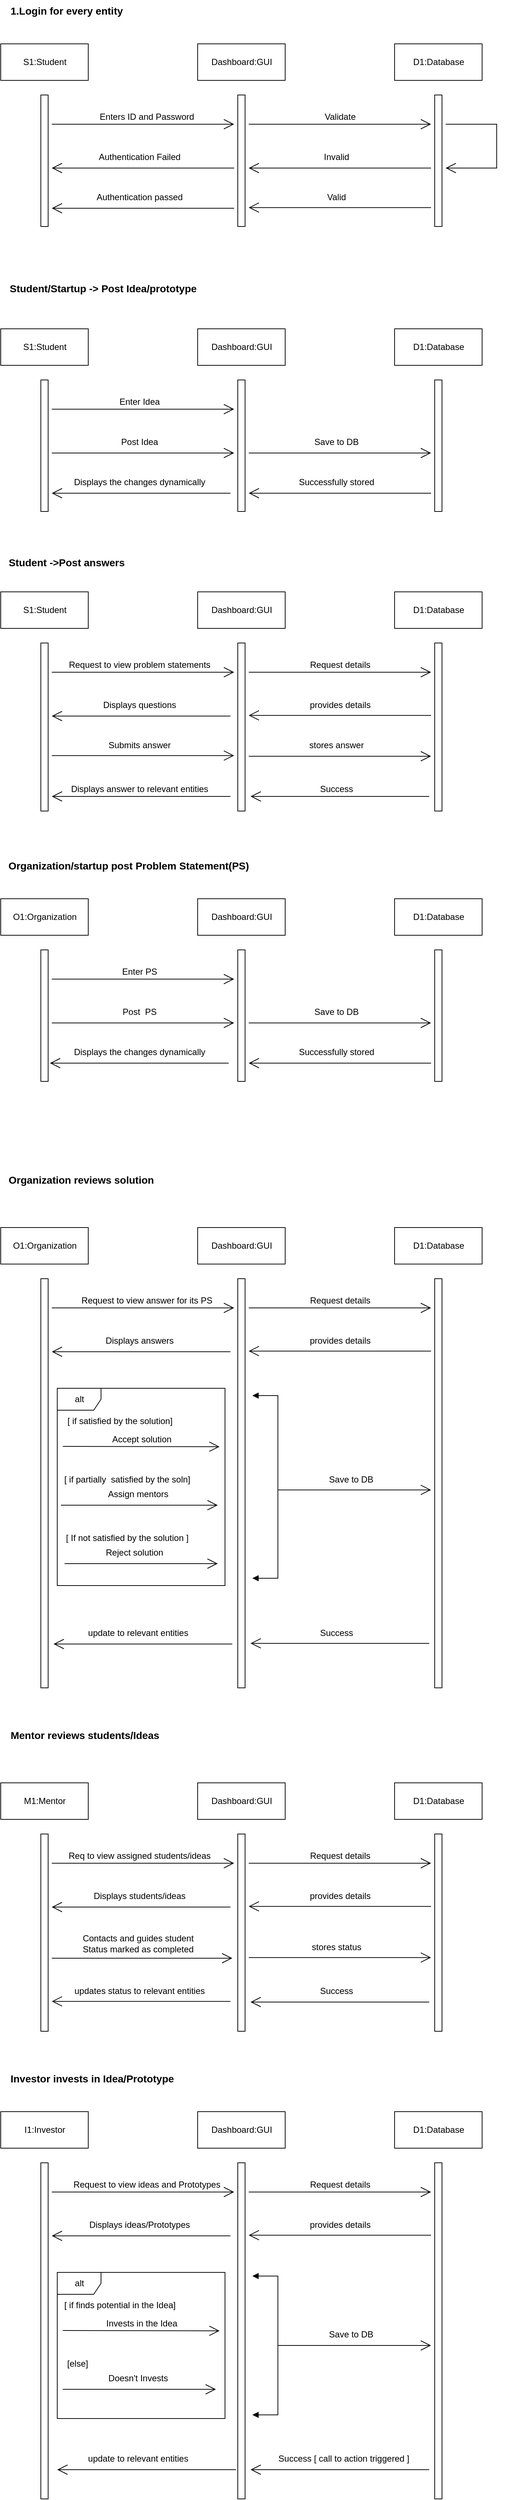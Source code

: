 <mxfile version="20.4.0" type="github"><diagram id="9dfFrtfpHrNnmQz32zwN" name="Page-1"><mxGraphModel dx="944" dy="519" grid="1" gridSize="10" guides="1" tooltips="1" connect="1" arrows="1" fold="1" page="1" pageScale="1" pageWidth="1100" pageHeight="3800" math="0" shadow="0"><root><mxCell id="0"/><mxCell id="1" parent="0"/><mxCell id="lab8x_WN53wFY_xVsyGG-1" value="S1:Student" style="html=1;gradientColor=none;gradientDirection=radial;" vertex="1" parent="1"><mxGeometry x="160" y="80" width="120" height="50" as="geometry"/></mxCell><mxCell id="lab8x_WN53wFY_xVsyGG-2" value="Dashboard:GUI" style="html=1;gradientColor=none;gradientDirection=radial;" vertex="1" parent="1"><mxGeometry x="430" y="80" width="120" height="50" as="geometry"/></mxCell><mxCell id="lab8x_WN53wFY_xVsyGG-3" value="D1:Database" style="html=1;gradientColor=none;gradientDirection=radial;" vertex="1" parent="1"><mxGeometry x="700" y="80" width="120" height="50" as="geometry"/></mxCell><mxCell id="lab8x_WN53wFY_xVsyGG-4" value="" style="html=1;points=[];perimeter=orthogonalPerimeter;gradientColor=none;gradientDirection=radial;" vertex="1" parent="1"><mxGeometry x="215" y="150" width="10" height="180" as="geometry"/></mxCell><mxCell id="lab8x_WN53wFY_xVsyGG-5" value="" style="html=1;points=[];perimeter=orthogonalPerimeter;gradientColor=none;gradientDirection=radial;" vertex="1" parent="1"><mxGeometry x="485" y="150" width="10" height="180" as="geometry"/></mxCell><mxCell id="lab8x_WN53wFY_xVsyGG-6" value="" style="html=1;points=[];perimeter=orthogonalPerimeter;gradientColor=none;gradientDirection=radial;" vertex="1" parent="1"><mxGeometry x="755" y="150" width="10" height="180" as="geometry"/></mxCell><mxCell id="lab8x_WN53wFY_xVsyGG-15" value="" style="endArrow=open;endFill=1;endSize=12;html=1;rounded=0;" edge="1" parent="1"><mxGeometry width="160" relative="1" as="geometry"><mxPoint x="230" y="190" as="sourcePoint"/><mxPoint x="480" y="190" as="targetPoint"/></mxGeometry></mxCell><mxCell id="lab8x_WN53wFY_xVsyGG-16" value="" style="endArrow=open;endFill=1;endSize=12;html=1;rounded=0;" edge="1" parent="1"><mxGeometry width="160" relative="1" as="geometry"><mxPoint x="500" y="190" as="sourcePoint"/><mxPoint x="750" y="190" as="targetPoint"/></mxGeometry></mxCell><mxCell id="lab8x_WN53wFY_xVsyGG-17" value="" style="endArrow=open;endFill=1;endSize=12;html=1;rounded=0;" edge="1" parent="1"><mxGeometry width="160" relative="1" as="geometry"><mxPoint x="750" y="250" as="sourcePoint"/><mxPoint x="500" y="250" as="targetPoint"/></mxGeometry></mxCell><mxCell id="lab8x_WN53wFY_xVsyGG-18" value="" style="endArrow=open;endFill=1;endSize=12;html=1;rounded=0;" edge="1" parent="1"><mxGeometry width="160" relative="1" as="geometry"><mxPoint x="750" y="304.09" as="sourcePoint"/><mxPoint x="500" y="304.09" as="targetPoint"/></mxGeometry></mxCell><mxCell id="lab8x_WN53wFY_xVsyGG-19" value="" style="endArrow=open;endFill=1;endSize=12;html=1;rounded=0;" edge="1" parent="1"><mxGeometry width="160" relative="1" as="geometry"><mxPoint x="480" y="250" as="sourcePoint"/><mxPoint x="230" y="250" as="targetPoint"/></mxGeometry></mxCell><mxCell id="lab8x_WN53wFY_xVsyGG-20" value="" style="endArrow=open;endFill=1;endSize=12;html=1;rounded=0;" edge="1" parent="1"><mxGeometry width="160" relative="1" as="geometry"><mxPoint x="480" y="305" as="sourcePoint"/><mxPoint x="230" y="305" as="targetPoint"/></mxGeometry></mxCell><mxCell id="lab8x_WN53wFY_xVsyGG-21" value="Enters ID and Password" style="text;html=1;align=center;verticalAlign=middle;resizable=0;points=[];autosize=1;strokeColor=none;fillColor=none;" vertex="1" parent="1"><mxGeometry x="285" y="165" width="150" height="30" as="geometry"/></mxCell><mxCell id="lab8x_WN53wFY_xVsyGG-22" value="Validate" style="text;html=1;align=center;verticalAlign=middle;resizable=0;points=[];autosize=1;strokeColor=none;fillColor=none;" vertex="1" parent="1"><mxGeometry x="590" y="165" width="70" height="30" as="geometry"/></mxCell><mxCell id="lab8x_WN53wFY_xVsyGG-23" value="Invalid" style="text;html=1;align=center;verticalAlign=middle;resizable=0;points=[];autosize=1;strokeColor=none;fillColor=none;" vertex="1" parent="1"><mxGeometry x="590" y="220" width="60" height="30" as="geometry"/></mxCell><mxCell id="lab8x_WN53wFY_xVsyGG-24" value="Valid" style="text;html=1;align=center;verticalAlign=middle;resizable=0;points=[];autosize=1;strokeColor=none;fillColor=none;" vertex="1" parent="1"><mxGeometry x="595" y="275" width="50" height="30" as="geometry"/></mxCell><mxCell id="lab8x_WN53wFY_xVsyGG-25" value="Authentication Failed" style="text;html=1;align=center;verticalAlign=middle;resizable=0;points=[];autosize=1;strokeColor=none;fillColor=none;" vertex="1" parent="1"><mxGeometry x="280" y="220" width="140" height="30" as="geometry"/></mxCell><mxCell id="lab8x_WN53wFY_xVsyGG-26" value="Authentication passed" style="text;html=1;align=center;verticalAlign=middle;resizable=0;points=[];autosize=1;strokeColor=none;fillColor=none;" vertex="1" parent="1"><mxGeometry x="280" y="275" width="140" height="30" as="geometry"/></mxCell><mxCell id="lab8x_WN53wFY_xVsyGG-27" value="" style="endArrow=open;endFill=1;endSize=12;html=1;rounded=0;" edge="1" parent="1"><mxGeometry width="160" relative="1" as="geometry"><mxPoint x="770" y="190" as="sourcePoint"/><mxPoint x="770" y="250" as="targetPoint"/><Array as="points"><mxPoint x="840" y="190"/><mxPoint x="840" y="250"/></Array></mxGeometry></mxCell><mxCell id="lab8x_WN53wFY_xVsyGG-28" value="S1:Student" style="html=1;gradientColor=none;gradientDirection=radial;" vertex="1" parent="1"><mxGeometry x="160" y="470" width="120" height="50" as="geometry"/></mxCell><mxCell id="lab8x_WN53wFY_xVsyGG-29" value="Dashboard:GUI" style="html=1;gradientColor=none;gradientDirection=radial;" vertex="1" parent="1"><mxGeometry x="430" y="470" width="120" height="50" as="geometry"/></mxCell><mxCell id="lab8x_WN53wFY_xVsyGG-30" value="D1:Database" style="html=1;gradientColor=none;gradientDirection=radial;" vertex="1" parent="1"><mxGeometry x="700" y="470" width="120" height="50" as="geometry"/></mxCell><mxCell id="lab8x_WN53wFY_xVsyGG-31" value="" style="html=1;points=[];perimeter=orthogonalPerimeter;gradientColor=none;gradientDirection=radial;" vertex="1" parent="1"><mxGeometry x="215" y="540" width="10" height="180" as="geometry"/></mxCell><mxCell id="lab8x_WN53wFY_xVsyGG-32" value="" style="html=1;points=[];perimeter=orthogonalPerimeter;gradientColor=none;gradientDirection=radial;" vertex="1" parent="1"><mxGeometry x="485" y="540" width="10" height="180" as="geometry"/></mxCell><mxCell id="lab8x_WN53wFY_xVsyGG-33" value="" style="html=1;points=[];perimeter=orthogonalPerimeter;gradientColor=none;gradientDirection=radial;" vertex="1" parent="1"><mxGeometry x="755" y="540" width="10" height="180" as="geometry"/></mxCell><mxCell id="lab8x_WN53wFY_xVsyGG-34" value="" style="endArrow=open;endFill=1;endSize=12;html=1;rounded=0;" edge="1" parent="1"><mxGeometry width="160" relative="1" as="geometry"><mxPoint x="230" y="580" as="sourcePoint"/><mxPoint x="480" y="580" as="targetPoint"/></mxGeometry></mxCell><mxCell id="lab8x_WN53wFY_xVsyGG-36" value="" style="endArrow=open;endFill=1;endSize=12;html=1;rounded=0;" edge="1" parent="1"><mxGeometry width="160" relative="1" as="geometry"><mxPoint x="500" y="640" as="sourcePoint"/><mxPoint x="750" y="640" as="targetPoint"/></mxGeometry></mxCell><mxCell id="lab8x_WN53wFY_xVsyGG-37" value="" style="endArrow=open;endFill=1;endSize=12;html=1;rounded=0;" edge="1" parent="1"><mxGeometry width="160" relative="1" as="geometry"><mxPoint x="750" y="695" as="sourcePoint"/><mxPoint x="500" y="695" as="targetPoint"/></mxGeometry></mxCell><mxCell id="lab8x_WN53wFY_xVsyGG-38" value="" style="endArrow=open;endFill=1;endSize=12;html=1;rounded=0;" edge="1" parent="1"><mxGeometry width="160" relative="1" as="geometry"><mxPoint x="230" y="640" as="sourcePoint"/><mxPoint x="480" y="640" as="targetPoint"/></mxGeometry></mxCell><mxCell id="lab8x_WN53wFY_xVsyGG-39" value="" style="endArrow=open;endFill=1;endSize=12;html=1;rounded=0;" edge="1" parent="1"><mxGeometry width="160" relative="1" as="geometry"><mxPoint x="475" y="695" as="sourcePoint"/><mxPoint x="230" y="695" as="targetPoint"/></mxGeometry></mxCell><mxCell id="lab8x_WN53wFY_xVsyGG-40" value="Enter Idea" style="text;html=1;align=center;verticalAlign=middle;resizable=0;points=[];autosize=1;strokeColor=none;fillColor=none;" vertex="1" parent="1"><mxGeometry x="310" y="555" width="80" height="30" as="geometry"/></mxCell><mxCell id="lab8x_WN53wFY_xVsyGG-42" value="Save to DB" style="text;html=1;align=center;verticalAlign=middle;resizable=0;points=[];autosize=1;strokeColor=none;fillColor=none;" vertex="1" parent="1"><mxGeometry x="580" y="610" width="80" height="30" as="geometry"/></mxCell><mxCell id="lab8x_WN53wFY_xVsyGG-43" value="Successfully stored" style="text;html=1;align=center;verticalAlign=middle;resizable=0;points=[];autosize=1;strokeColor=none;fillColor=none;" vertex="1" parent="1"><mxGeometry x="555" y="665" width="130" height="30" as="geometry"/></mxCell><mxCell id="lab8x_WN53wFY_xVsyGG-44" value="Post Idea" style="text;html=1;align=center;verticalAlign=middle;resizable=0;points=[];autosize=1;strokeColor=none;fillColor=none;" vertex="1" parent="1"><mxGeometry x="315" y="610" width="70" height="30" as="geometry"/></mxCell><mxCell id="lab8x_WN53wFY_xVsyGG-45" value="Displays the changes dynamically" style="text;html=1;align=center;verticalAlign=middle;resizable=0;points=[];autosize=1;strokeColor=none;fillColor=none;" vertex="1" parent="1"><mxGeometry x="250" y="665" width="200" height="30" as="geometry"/></mxCell><mxCell id="lab8x_WN53wFY_xVsyGG-82" value="S1:Student" style="html=1;gradientColor=none;gradientDirection=radial;" vertex="1" parent="1"><mxGeometry x="160" y="830" width="120" height="50" as="geometry"/></mxCell><mxCell id="lab8x_WN53wFY_xVsyGG-83" value="Dashboard:GUI" style="html=1;gradientColor=none;gradientDirection=radial;" vertex="1" parent="1"><mxGeometry x="430" y="830" width="120" height="50" as="geometry"/></mxCell><mxCell id="lab8x_WN53wFY_xVsyGG-84" value="D1:Database" style="html=1;gradientColor=none;gradientDirection=radial;" vertex="1" parent="1"><mxGeometry x="700" y="830" width="120" height="50" as="geometry"/></mxCell><mxCell id="lab8x_WN53wFY_xVsyGG-85" value="" style="html=1;points=[];perimeter=orthogonalPerimeter;gradientColor=none;gradientDirection=radial;" vertex="1" parent="1"><mxGeometry x="215" y="900" width="10" height="230" as="geometry"/></mxCell><mxCell id="lab8x_WN53wFY_xVsyGG-86" value="" style="html=1;points=[];perimeter=orthogonalPerimeter;gradientColor=none;gradientDirection=radial;" vertex="1" parent="1"><mxGeometry x="485" y="900" width="10" height="230" as="geometry"/></mxCell><mxCell id="lab8x_WN53wFY_xVsyGG-87" value="" style="html=1;points=[];perimeter=orthogonalPerimeter;gradientColor=none;gradientDirection=radial;" vertex="1" parent="1"><mxGeometry x="755" y="900" width="10" height="230" as="geometry"/></mxCell><mxCell id="lab8x_WN53wFY_xVsyGG-88" value="" style="endArrow=open;endFill=1;endSize=12;html=1;rounded=0;" edge="1" parent="1"><mxGeometry width="160" relative="1" as="geometry"><mxPoint x="230" y="940" as="sourcePoint"/><mxPoint x="480" y="940" as="targetPoint"/></mxGeometry></mxCell><mxCell id="lab8x_WN53wFY_xVsyGG-89" value="" style="endArrow=open;endFill=1;endSize=12;html=1;rounded=0;" edge="1" parent="1"><mxGeometry width="160" relative="1" as="geometry"><mxPoint x="500" y="1055" as="sourcePoint"/><mxPoint x="750" y="1055" as="targetPoint"/></mxGeometry></mxCell><mxCell id="lab8x_WN53wFY_xVsyGG-90" value="" style="endArrow=open;endFill=1;endSize=12;html=1;rounded=0;" edge="1" parent="1"><mxGeometry width="160" relative="1" as="geometry"><mxPoint x="750" y="999.09" as="sourcePoint"/><mxPoint x="500" y="999.09" as="targetPoint"/></mxGeometry></mxCell><mxCell id="lab8x_WN53wFY_xVsyGG-91" value="" style="endArrow=open;endFill=1;endSize=12;html=1;rounded=0;" edge="1" parent="1"><mxGeometry width="160" relative="1" as="geometry"><mxPoint x="230" y="1054.09" as="sourcePoint"/><mxPoint x="480" y="1054.09" as="targetPoint"/></mxGeometry></mxCell><mxCell id="lab8x_WN53wFY_xVsyGG-92" value="" style="endArrow=open;endFill=1;endSize=12;html=1;rounded=0;" edge="1" parent="1"><mxGeometry width="160" relative="1" as="geometry"><mxPoint x="475" y="1000.0" as="sourcePoint"/><mxPoint x="230" y="1000.0" as="targetPoint"/></mxGeometry></mxCell><mxCell id="lab8x_WN53wFY_xVsyGG-93" value="Request to view problem statements" style="text;html=1;align=center;verticalAlign=middle;resizable=0;points=[];autosize=1;strokeColor=none;fillColor=none;" vertex="1" parent="1"><mxGeometry x="240" y="915" width="220" height="30" as="geometry"/></mxCell><mxCell id="lab8x_WN53wFY_xVsyGG-94" value="provides details" style="text;html=1;align=center;verticalAlign=middle;resizable=0;points=[];autosize=1;strokeColor=none;fillColor=none;" vertex="1" parent="1"><mxGeometry x="570" y="970" width="110" height="30" as="geometry"/></mxCell><mxCell id="lab8x_WN53wFY_xVsyGG-95" value="stores answer" style="text;html=1;align=center;verticalAlign=middle;resizable=0;points=[];autosize=1;strokeColor=none;fillColor=none;" vertex="1" parent="1"><mxGeometry x="570" y="1025" width="100" height="30" as="geometry"/></mxCell><mxCell id="lab8x_WN53wFY_xVsyGG-96" value="Displays questions" style="text;html=1;align=center;verticalAlign=middle;resizable=0;points=[];autosize=1;strokeColor=none;fillColor=none;" vertex="1" parent="1"><mxGeometry x="290" y="970" width="120" height="30" as="geometry"/></mxCell><mxCell id="lab8x_WN53wFY_xVsyGG-97" value="Submits answer" style="text;html=1;align=center;verticalAlign=middle;resizable=0;points=[];autosize=1;strokeColor=none;fillColor=none;" vertex="1" parent="1"><mxGeometry x="295" y="1025" width="110" height="30" as="geometry"/></mxCell><mxCell id="lab8x_WN53wFY_xVsyGG-98" value="" style="endArrow=open;endFill=1;endSize=12;html=1;rounded=0;" edge="1" parent="1"><mxGeometry width="160" relative="1" as="geometry"><mxPoint x="500" y="940" as="sourcePoint"/><mxPoint x="750" y="940" as="targetPoint"/></mxGeometry></mxCell><mxCell id="lab8x_WN53wFY_xVsyGG-99" value="" style="endArrow=open;endFill=1;endSize=12;html=1;rounded=0;" edge="1" parent="1"><mxGeometry width="160" relative="1" as="geometry"><mxPoint x="475" y="1110" as="sourcePoint"/><mxPoint x="230" y="1110" as="targetPoint"/></mxGeometry></mxCell><mxCell id="lab8x_WN53wFY_xVsyGG-100" value="" style="endArrow=open;endFill=1;endSize=12;html=1;rounded=0;" edge="1" parent="1"><mxGeometry width="160" relative="1" as="geometry"><mxPoint x="747.5" y="1110" as="sourcePoint"/><mxPoint x="502.5" y="1110" as="targetPoint"/></mxGeometry></mxCell><mxCell id="lab8x_WN53wFY_xVsyGG-101" value="Request details" style="text;html=1;align=center;verticalAlign=middle;resizable=0;points=[];autosize=1;strokeColor=none;fillColor=none;" vertex="1" parent="1"><mxGeometry x="570" y="915" width="110" height="30" as="geometry"/></mxCell><mxCell id="lab8x_WN53wFY_xVsyGG-102" value="Success" style="text;html=1;align=center;verticalAlign=middle;resizable=0;points=[];autosize=1;strokeColor=none;fillColor=none;" vertex="1" parent="1"><mxGeometry x="585" y="1085" width="70" height="30" as="geometry"/></mxCell><mxCell id="lab8x_WN53wFY_xVsyGG-103" value="Displays answer to relevant entities" style="text;html=1;align=center;verticalAlign=middle;resizable=0;points=[];autosize=1;strokeColor=none;fillColor=none;" vertex="1" parent="1"><mxGeometry x="245" y="1085" width="210" height="30" as="geometry"/></mxCell><mxCell id="lab8x_WN53wFY_xVsyGG-104" value="O1:Organization" style="html=1;gradientColor=none;gradientDirection=radial;" vertex="1" parent="1"><mxGeometry x="160" y="1250" width="120" height="50" as="geometry"/></mxCell><mxCell id="lab8x_WN53wFY_xVsyGG-105" value="Dashboard:GUI" style="html=1;gradientColor=none;gradientDirection=radial;" vertex="1" parent="1"><mxGeometry x="430" y="1250" width="120" height="50" as="geometry"/></mxCell><mxCell id="lab8x_WN53wFY_xVsyGG-106" value="D1:Database" style="html=1;gradientColor=none;gradientDirection=radial;" vertex="1" parent="1"><mxGeometry x="700" y="1250" width="120" height="50" as="geometry"/></mxCell><mxCell id="lab8x_WN53wFY_xVsyGG-107" value="" style="html=1;points=[];perimeter=orthogonalPerimeter;gradientColor=none;gradientDirection=radial;" vertex="1" parent="1"><mxGeometry x="215" y="1320" width="10" height="180" as="geometry"/></mxCell><mxCell id="lab8x_WN53wFY_xVsyGG-108" value="" style="html=1;points=[];perimeter=orthogonalPerimeter;gradientColor=none;gradientDirection=radial;" vertex="1" parent="1"><mxGeometry x="485" y="1320" width="10" height="180" as="geometry"/></mxCell><mxCell id="lab8x_WN53wFY_xVsyGG-109" value="" style="html=1;points=[];perimeter=orthogonalPerimeter;gradientColor=none;gradientDirection=radial;" vertex="1" parent="1"><mxGeometry x="755" y="1320" width="10" height="180" as="geometry"/></mxCell><mxCell id="lab8x_WN53wFY_xVsyGG-110" value="" style="endArrow=open;endFill=1;endSize=12;html=1;rounded=0;" edge="1" parent="1"><mxGeometry width="160" relative="1" as="geometry"><mxPoint x="230" y="1360" as="sourcePoint"/><mxPoint x="480" y="1360" as="targetPoint"/></mxGeometry></mxCell><mxCell id="lab8x_WN53wFY_xVsyGG-111" value="" style="endArrow=open;endFill=1;endSize=12;html=1;rounded=0;" edge="1" parent="1"><mxGeometry width="160" relative="1" as="geometry"><mxPoint x="500" y="1420" as="sourcePoint"/><mxPoint x="750" y="1420" as="targetPoint"/></mxGeometry></mxCell><mxCell id="lab8x_WN53wFY_xVsyGG-112" value="" style="endArrow=open;endFill=1;endSize=12;html=1;rounded=0;" edge="1" parent="1"><mxGeometry width="160" relative="1" as="geometry"><mxPoint x="750" y="1475" as="sourcePoint"/><mxPoint x="500" y="1475" as="targetPoint"/></mxGeometry></mxCell><mxCell id="lab8x_WN53wFY_xVsyGG-113" value="" style="endArrow=open;endFill=1;endSize=12;html=1;rounded=0;" edge="1" parent="1"><mxGeometry width="160" relative="1" as="geometry"><mxPoint x="230" y="1420" as="sourcePoint"/><mxPoint x="480" y="1420" as="targetPoint"/></mxGeometry></mxCell><mxCell id="lab8x_WN53wFY_xVsyGG-114" value="" style="endArrow=open;endFill=1;endSize=12;html=1;rounded=0;" edge="1" parent="1"><mxGeometry width="160" relative="1" as="geometry"><mxPoint x="472.5" y="1475" as="sourcePoint"/><mxPoint x="227.5" y="1475" as="targetPoint"/></mxGeometry></mxCell><mxCell id="lab8x_WN53wFY_xVsyGG-115" value="Enter PS" style="text;html=1;align=center;verticalAlign=middle;resizable=0;points=[];autosize=1;strokeColor=none;fillColor=none;" vertex="1" parent="1"><mxGeometry x="315" y="1335" width="70" height="30" as="geometry"/></mxCell><mxCell id="lab8x_WN53wFY_xVsyGG-116" value="Save to DB" style="text;html=1;align=center;verticalAlign=middle;resizable=0;points=[];autosize=1;strokeColor=none;fillColor=none;" vertex="1" parent="1"><mxGeometry x="580" y="1390" width="80" height="30" as="geometry"/></mxCell><mxCell id="lab8x_WN53wFY_xVsyGG-117" value="Successfully stored" style="text;html=1;align=center;verticalAlign=middle;resizable=0;points=[];autosize=1;strokeColor=none;fillColor=none;" vertex="1" parent="1"><mxGeometry x="555" y="1445" width="130" height="30" as="geometry"/></mxCell><mxCell id="lab8x_WN53wFY_xVsyGG-118" value="Post&amp;nbsp; PS" style="text;html=1;align=center;verticalAlign=middle;resizable=0;points=[];autosize=1;strokeColor=none;fillColor=none;" vertex="1" parent="1"><mxGeometry x="315" y="1390" width="70" height="30" as="geometry"/></mxCell><mxCell id="lab8x_WN53wFY_xVsyGG-119" value="Displays the changes dynamically" style="text;html=1;align=center;verticalAlign=middle;resizable=0;points=[];autosize=1;strokeColor=none;fillColor=none;" vertex="1" parent="1"><mxGeometry x="250" y="1445" width="200" height="30" as="geometry"/></mxCell><mxCell id="lab8x_WN53wFY_xVsyGG-120" value="O1:Organization" style="html=1;gradientColor=none;gradientDirection=radial;" vertex="1" parent="1"><mxGeometry x="160" y="1700" width="120" height="50" as="geometry"/></mxCell><mxCell id="lab8x_WN53wFY_xVsyGG-121" value="Dashboard:GUI" style="html=1;gradientColor=none;gradientDirection=radial;" vertex="1" parent="1"><mxGeometry x="430" y="1700" width="120" height="50" as="geometry"/></mxCell><mxCell id="lab8x_WN53wFY_xVsyGG-122" value="D1:Database" style="html=1;gradientColor=none;gradientDirection=radial;" vertex="1" parent="1"><mxGeometry x="700" y="1700" width="120" height="50" as="geometry"/></mxCell><mxCell id="lab8x_WN53wFY_xVsyGG-123" value="" style="html=1;points=[];perimeter=orthogonalPerimeter;gradientColor=none;gradientDirection=radial;" vertex="1" parent="1"><mxGeometry x="215" y="1770" width="10" height="560" as="geometry"/></mxCell><mxCell id="lab8x_WN53wFY_xVsyGG-124" value="" style="html=1;points=[];perimeter=orthogonalPerimeter;gradientColor=none;gradientDirection=radial;" vertex="1" parent="1"><mxGeometry x="485" y="1770" width="10" height="560" as="geometry"/></mxCell><mxCell id="lab8x_WN53wFY_xVsyGG-125" value="" style="html=1;points=[];perimeter=orthogonalPerimeter;gradientColor=none;gradientDirection=radial;" vertex="1" parent="1"><mxGeometry x="755" y="1770" width="10" height="560" as="geometry"/></mxCell><mxCell id="lab8x_WN53wFY_xVsyGG-126" value="" style="endArrow=open;endFill=1;endSize=12;html=1;rounded=0;" edge="1" parent="1"><mxGeometry width="160" relative="1" as="geometry"><mxPoint x="230" y="1810" as="sourcePoint"/><mxPoint x="480" y="1810" as="targetPoint"/></mxGeometry></mxCell><mxCell id="lab8x_WN53wFY_xVsyGG-128" value="" style="endArrow=open;endFill=1;endSize=12;html=1;rounded=0;" edge="1" parent="1"><mxGeometry width="160" relative="1" as="geometry"><mxPoint x="750" y="1869.09" as="sourcePoint"/><mxPoint x="500" y="1869.09" as="targetPoint"/></mxGeometry></mxCell><mxCell id="lab8x_WN53wFY_xVsyGG-130" value="" style="endArrow=open;endFill=1;endSize=12;html=1;rounded=0;" edge="1" parent="1"><mxGeometry width="160" relative="1" as="geometry"><mxPoint x="475" y="1870" as="sourcePoint"/><mxPoint x="230" y="1870" as="targetPoint"/></mxGeometry></mxCell><mxCell id="lab8x_WN53wFY_xVsyGG-131" value="Request to view answer for its PS" style="text;html=1;align=center;verticalAlign=middle;resizable=0;points=[];autosize=1;strokeColor=none;fillColor=none;" vertex="1" parent="1"><mxGeometry x="260" y="1785" width="200" height="30" as="geometry"/></mxCell><mxCell id="lab8x_WN53wFY_xVsyGG-132" value="provides details" style="text;html=1;align=center;verticalAlign=middle;resizable=0;points=[];autosize=1;strokeColor=none;fillColor=none;" vertex="1" parent="1"><mxGeometry x="570" y="1840" width="110" height="30" as="geometry"/></mxCell><mxCell id="lab8x_WN53wFY_xVsyGG-134" value="Displays answers" style="text;html=1;align=center;verticalAlign=middle;resizable=0;points=[];autosize=1;strokeColor=none;fillColor=none;" vertex="1" parent="1"><mxGeometry x="290" y="1840" width="120" height="30" as="geometry"/></mxCell><mxCell id="lab8x_WN53wFY_xVsyGG-136" value="" style="endArrow=open;endFill=1;endSize=12;html=1;rounded=0;" edge="1" parent="1"><mxGeometry width="160" relative="1" as="geometry"><mxPoint x="500" y="1810" as="sourcePoint"/><mxPoint x="750" y="1810" as="targetPoint"/></mxGeometry></mxCell><mxCell id="lab8x_WN53wFY_xVsyGG-137" value="" style="endArrow=open;endFill=1;endSize=12;html=1;rounded=0;" edge="1" parent="1"><mxGeometry width="160" relative="1" as="geometry"><mxPoint x="477.5" y="2270" as="sourcePoint"/><mxPoint x="232.5" y="2270" as="targetPoint"/></mxGeometry></mxCell><mxCell id="lab8x_WN53wFY_xVsyGG-138" value="" style="endArrow=open;endFill=1;endSize=12;html=1;rounded=0;" edge="1" parent="1"><mxGeometry width="160" relative="1" as="geometry"><mxPoint x="747.5" y="2269.09" as="sourcePoint"/><mxPoint x="502.5" y="2269.09" as="targetPoint"/></mxGeometry></mxCell><mxCell id="lab8x_WN53wFY_xVsyGG-139" value="Request details" style="text;html=1;align=center;verticalAlign=middle;resizable=0;points=[];autosize=1;strokeColor=none;fillColor=none;" vertex="1" parent="1"><mxGeometry x="570" y="1785" width="110" height="30" as="geometry"/></mxCell><mxCell id="lab8x_WN53wFY_xVsyGG-140" value="Success" style="text;html=1;align=center;verticalAlign=middle;resizable=0;points=[];autosize=1;strokeColor=none;fillColor=none;" vertex="1" parent="1"><mxGeometry x="585" y="2240" width="70" height="30" as="geometry"/></mxCell><mxCell id="lab8x_WN53wFY_xVsyGG-141" value="update to relevant entities" style="text;html=1;align=center;verticalAlign=middle;resizable=0;points=[];autosize=1;strokeColor=none;fillColor=none;" vertex="1" parent="1"><mxGeometry x="267.5" y="2240" width="160" height="30" as="geometry"/></mxCell><mxCell id="lab8x_WN53wFY_xVsyGG-142" value="alt" style="shape=umlFrame;whiteSpace=wrap;html=1;gradientColor=none;gradientDirection=radial;" vertex="1" parent="1"><mxGeometry x="237.5" y="1920" width="230" height="270" as="geometry"/></mxCell><mxCell id="lab8x_WN53wFY_xVsyGG-143" value="[ if satisfied by the solution]" style="text;html=1;resizable=0;autosize=1;align=center;verticalAlign=middle;points=[];fillColor=none;strokeColor=none;rounded=0;" vertex="1" parent="1"><mxGeometry x="237.5" y="1950" width="170" height="30" as="geometry"/></mxCell><mxCell id="lab8x_WN53wFY_xVsyGG-144" value="" style="endArrow=open;endFill=1;endSize=12;html=1;rounded=0;" edge="1" parent="1"><mxGeometry width="160" relative="1" as="geometry"><mxPoint x="245" y="1999.55" as="sourcePoint"/><mxPoint x="460" y="2000" as="targetPoint"/></mxGeometry></mxCell><mxCell id="lab8x_WN53wFY_xVsyGG-145" value="Accept solution" style="text;html=1;resizable=0;autosize=1;align=center;verticalAlign=middle;points=[];fillColor=none;strokeColor=none;rounded=0;" vertex="1" parent="1"><mxGeometry x="302.5" y="1975" width="100" height="30" as="geometry"/></mxCell><mxCell id="lab8x_WN53wFY_xVsyGG-147" value="[ if partially&amp;nbsp; satisfied by the soln]" style="text;html=1;resizable=0;autosize=1;align=center;verticalAlign=middle;points=[];fillColor=none;strokeColor=none;rounded=0;" vertex="1" parent="1"><mxGeometry x="232.5" y="2030" width="200" height="30" as="geometry"/></mxCell><mxCell id="lab8x_WN53wFY_xVsyGG-148" value="" style="endArrow=open;endFill=1;endSize=12;html=1;rounded=0;" edge="1" parent="1"><mxGeometry width="160" relative="1" as="geometry"><mxPoint x="242.5" y="2080" as="sourcePoint"/><mxPoint x="457.5" y="2080" as="targetPoint"/></mxGeometry></mxCell><mxCell id="lab8x_WN53wFY_xVsyGG-150" value="Assign mentors" style="text;html=1;resizable=0;autosize=1;align=center;verticalAlign=middle;points=[];fillColor=none;strokeColor=none;rounded=0;" vertex="1" parent="1"><mxGeometry x="292.5" y="2050" width="110" height="30" as="geometry"/></mxCell><mxCell id="lab8x_WN53wFY_xVsyGG-151" value="[ If not satisfied by the solution ]" style="text;html=1;resizable=0;autosize=1;align=center;verticalAlign=middle;points=[];fillColor=none;strokeColor=none;rounded=0;" vertex="1" parent="1"><mxGeometry x="237.5" y="2110" width="190" height="30" as="geometry"/></mxCell><mxCell id="lab8x_WN53wFY_xVsyGG-152" value="" style="endArrow=open;endFill=1;endSize=12;html=1;rounded=0;" edge="1" parent="1"><mxGeometry width="160" relative="1" as="geometry"><mxPoint x="247.5" y="2160" as="sourcePoint"/><mxPoint x="457.5" y="2160" as="targetPoint"/></mxGeometry></mxCell><mxCell id="lab8x_WN53wFY_xVsyGG-153" value="Reject solution" style="text;html=1;resizable=0;autosize=1;align=center;verticalAlign=middle;points=[];fillColor=none;strokeColor=none;rounded=0;" vertex="1" parent="1"><mxGeometry x="292.5" y="2130" width="100" height="30" as="geometry"/></mxCell><mxCell id="lab8x_WN53wFY_xVsyGG-155" value="" style="endArrow=open;endFill=1;endSize=12;html=1;rounded=0;" edge="1" parent="1"><mxGeometry width="160" relative="1" as="geometry"><mxPoint x="540" y="2059.09" as="sourcePoint"/><mxPoint x="750" y="2059.09" as="targetPoint"/></mxGeometry></mxCell><mxCell id="lab8x_WN53wFY_xVsyGG-157" value="" style="endArrow=block;startArrow=block;endFill=1;startFill=1;html=1;rounded=0;" edge="1" parent="1"><mxGeometry width="160" relative="1" as="geometry"><mxPoint x="505" y="1930" as="sourcePoint"/><mxPoint x="505" y="2180" as="targetPoint"/><Array as="points"><mxPoint x="540" y="1930"/><mxPoint x="540" y="2180"/></Array></mxGeometry></mxCell><mxCell id="lab8x_WN53wFY_xVsyGG-158" value="Save to DB" style="text;html=1;align=center;verticalAlign=middle;resizable=0;points=[];autosize=1;strokeColor=none;fillColor=none;" vertex="1" parent="1"><mxGeometry x="600" y="2030" width="80" height="30" as="geometry"/></mxCell><mxCell id="lab8x_WN53wFY_xVsyGG-159" value="M1:Mentor" style="html=1;gradientColor=none;gradientDirection=radial;" vertex="1" parent="1"><mxGeometry x="160" y="2460" width="120" height="50" as="geometry"/></mxCell><mxCell id="lab8x_WN53wFY_xVsyGG-160" value="Dashboard:GUI" style="html=1;gradientColor=none;gradientDirection=radial;" vertex="1" parent="1"><mxGeometry x="430" y="2460" width="120" height="50" as="geometry"/></mxCell><mxCell id="lab8x_WN53wFY_xVsyGG-161" value="D1:Database" style="html=1;gradientColor=none;gradientDirection=radial;" vertex="1" parent="1"><mxGeometry x="700" y="2460" width="120" height="50" as="geometry"/></mxCell><mxCell id="lab8x_WN53wFY_xVsyGG-162" value="" style="html=1;points=[];perimeter=orthogonalPerimeter;gradientColor=none;gradientDirection=radial;" vertex="1" parent="1"><mxGeometry x="215" y="2530" width="10" height="270" as="geometry"/></mxCell><mxCell id="lab8x_WN53wFY_xVsyGG-163" value="" style="html=1;points=[];perimeter=orthogonalPerimeter;gradientColor=none;gradientDirection=radial;" vertex="1" parent="1"><mxGeometry x="485" y="2530" width="10" height="270" as="geometry"/></mxCell><mxCell id="lab8x_WN53wFY_xVsyGG-164" value="" style="html=1;points=[];perimeter=orthogonalPerimeter;gradientColor=none;gradientDirection=radial;" vertex="1" parent="1"><mxGeometry x="755" y="2530" width="10" height="270" as="geometry"/></mxCell><mxCell id="lab8x_WN53wFY_xVsyGG-165" value="" style="endArrow=open;endFill=1;endSize=12;html=1;rounded=0;" edge="1" parent="1"><mxGeometry width="160" relative="1" as="geometry"><mxPoint x="230" y="2570" as="sourcePoint"/><mxPoint x="480" y="2570" as="targetPoint"/></mxGeometry></mxCell><mxCell id="lab8x_WN53wFY_xVsyGG-166" value="" style="endArrow=open;endFill=1;endSize=12;html=1;rounded=0;" edge="1" parent="1"><mxGeometry width="160" relative="1" as="geometry"><mxPoint x="500" y="2699.09" as="sourcePoint"/><mxPoint x="750" y="2699.09" as="targetPoint"/></mxGeometry></mxCell><mxCell id="lab8x_WN53wFY_xVsyGG-167" value="" style="endArrow=open;endFill=1;endSize=12;html=1;rounded=0;" edge="1" parent="1"><mxGeometry width="160" relative="1" as="geometry"><mxPoint x="750" y="2629.09" as="sourcePoint"/><mxPoint x="500" y="2629.09" as="targetPoint"/></mxGeometry></mxCell><mxCell id="lab8x_WN53wFY_xVsyGG-168" value="" style="endArrow=open;endFill=1;endSize=12;html=1;rounded=0;" edge="1" parent="1"><mxGeometry width="160" relative="1" as="geometry"><mxPoint x="230" y="2700" as="sourcePoint"/><mxPoint x="477.5" y="2700" as="targetPoint"/></mxGeometry></mxCell><mxCell id="lab8x_WN53wFY_xVsyGG-169" value="" style="endArrow=open;endFill=1;endSize=12;html=1;rounded=0;" edge="1" parent="1"><mxGeometry width="160" relative="1" as="geometry"><mxPoint x="475" y="2630" as="sourcePoint"/><mxPoint x="230" y="2630" as="targetPoint"/></mxGeometry></mxCell><mxCell id="lab8x_WN53wFY_xVsyGG-170" value="Req to view assigned students/ideas" style="text;html=1;align=center;verticalAlign=middle;resizable=0;points=[];autosize=1;strokeColor=none;fillColor=none;" vertex="1" parent="1"><mxGeometry x="240" y="2545" width="220" height="30" as="geometry"/></mxCell><mxCell id="lab8x_WN53wFY_xVsyGG-171" value="provides details" style="text;html=1;align=center;verticalAlign=middle;resizable=0;points=[];autosize=1;strokeColor=none;fillColor=none;" vertex="1" parent="1"><mxGeometry x="570" y="2600" width="110" height="30" as="geometry"/></mxCell><mxCell id="lab8x_WN53wFY_xVsyGG-172" value="stores status" style="text;html=1;align=center;verticalAlign=middle;resizable=0;points=[];autosize=1;strokeColor=none;fillColor=none;" vertex="1" parent="1"><mxGeometry x="575" y="2670" width="90" height="30" as="geometry"/></mxCell><mxCell id="lab8x_WN53wFY_xVsyGG-173" value="Displays students/ideas" style="text;html=1;align=center;verticalAlign=middle;resizable=0;points=[];autosize=1;strokeColor=none;fillColor=none;" vertex="1" parent="1"><mxGeometry x="275" y="2600" width="150" height="30" as="geometry"/></mxCell><mxCell id="lab8x_WN53wFY_xVsyGG-174" value="Contacts and guides student&lt;br&gt;Status marked as completed" style="text;html=1;align=center;verticalAlign=middle;resizable=0;points=[];autosize=1;strokeColor=none;fillColor=none;" vertex="1" parent="1"><mxGeometry x="257.5" y="2660" width="180" height="40" as="geometry"/></mxCell><mxCell id="lab8x_WN53wFY_xVsyGG-175" value="" style="endArrow=open;endFill=1;endSize=12;html=1;rounded=0;" edge="1" parent="1"><mxGeometry width="160" relative="1" as="geometry"><mxPoint x="500" y="2570" as="sourcePoint"/><mxPoint x="750" y="2570" as="targetPoint"/></mxGeometry></mxCell><mxCell id="lab8x_WN53wFY_xVsyGG-176" value="" style="endArrow=open;endFill=1;endSize=12;html=1;rounded=0;" edge="1" parent="1"><mxGeometry width="160" relative="1" as="geometry"><mxPoint x="475" y="2759.09" as="sourcePoint"/><mxPoint x="230" y="2759.09" as="targetPoint"/></mxGeometry></mxCell><mxCell id="lab8x_WN53wFY_xVsyGG-177" value="" style="endArrow=open;endFill=1;endSize=12;html=1;rounded=0;" edge="1" parent="1"><mxGeometry width="160" relative="1" as="geometry"><mxPoint x="747.5" y="2760" as="sourcePoint"/><mxPoint x="502.5" y="2760" as="targetPoint"/></mxGeometry></mxCell><mxCell id="lab8x_WN53wFY_xVsyGG-178" value="Request details" style="text;html=1;align=center;verticalAlign=middle;resizable=0;points=[];autosize=1;strokeColor=none;fillColor=none;" vertex="1" parent="1"><mxGeometry x="570" y="2545" width="110" height="30" as="geometry"/></mxCell><mxCell id="lab8x_WN53wFY_xVsyGG-179" value="Success" style="text;html=1;align=center;verticalAlign=middle;resizable=0;points=[];autosize=1;strokeColor=none;fillColor=none;" vertex="1" parent="1"><mxGeometry x="585" y="2730" width="70" height="30" as="geometry"/></mxCell><mxCell id="lab8x_WN53wFY_xVsyGG-180" value="updates status to relevant entities" style="text;html=1;align=center;verticalAlign=middle;resizable=0;points=[];autosize=1;strokeColor=none;fillColor=none;" vertex="1" parent="1"><mxGeometry x="250" y="2730" width="200" height="30" as="geometry"/></mxCell><mxCell id="lab8x_WN53wFY_xVsyGG-181" value="I1:Investor" style="html=1;gradientColor=none;gradientDirection=radial;" vertex="1" parent="1"><mxGeometry x="160" y="2910" width="120" height="50" as="geometry"/></mxCell><mxCell id="lab8x_WN53wFY_xVsyGG-182" value="Dashboard:GUI" style="html=1;gradientColor=none;gradientDirection=radial;" vertex="1" parent="1"><mxGeometry x="430" y="2910" width="120" height="50" as="geometry"/></mxCell><mxCell id="lab8x_WN53wFY_xVsyGG-183" value="D1:Database" style="html=1;gradientColor=none;gradientDirection=radial;" vertex="1" parent="1"><mxGeometry x="700" y="2910" width="120" height="50" as="geometry"/></mxCell><mxCell id="lab8x_WN53wFY_xVsyGG-184" value="" style="html=1;points=[];perimeter=orthogonalPerimeter;gradientColor=none;gradientDirection=radial;" vertex="1" parent="1"><mxGeometry x="215" y="2980" width="10" height="460" as="geometry"/></mxCell><mxCell id="lab8x_WN53wFY_xVsyGG-185" value="" style="html=1;points=[];perimeter=orthogonalPerimeter;gradientColor=none;gradientDirection=radial;" vertex="1" parent="1"><mxGeometry x="485" y="2980" width="10" height="460" as="geometry"/></mxCell><mxCell id="lab8x_WN53wFY_xVsyGG-186" value="" style="html=1;points=[];perimeter=orthogonalPerimeter;gradientColor=none;gradientDirection=radial;" vertex="1" parent="1"><mxGeometry x="755" y="2980" width="10" height="460" as="geometry"/></mxCell><mxCell id="lab8x_WN53wFY_xVsyGG-187" value="" style="endArrow=open;endFill=1;endSize=12;html=1;rounded=0;" edge="1" parent="1"><mxGeometry width="160" relative="1" as="geometry"><mxPoint x="230" y="3020" as="sourcePoint"/><mxPoint x="480" y="3020" as="targetPoint"/></mxGeometry></mxCell><mxCell id="lab8x_WN53wFY_xVsyGG-188" value="" style="endArrow=open;endFill=1;endSize=12;html=1;rounded=0;" edge="1" parent="1"><mxGeometry width="160" relative="1" as="geometry"><mxPoint x="750" y="3079.09" as="sourcePoint"/><mxPoint x="500" y="3079.09" as="targetPoint"/></mxGeometry></mxCell><mxCell id="lab8x_WN53wFY_xVsyGG-189" value="" style="endArrow=open;endFill=1;endSize=12;html=1;rounded=0;" edge="1" parent="1"><mxGeometry width="160" relative="1" as="geometry"><mxPoint x="475" y="3080" as="sourcePoint"/><mxPoint x="230" y="3080" as="targetPoint"/></mxGeometry></mxCell><mxCell id="lab8x_WN53wFY_xVsyGG-190" value="Request to view ideas and Prototypes" style="text;html=1;align=center;verticalAlign=middle;resizable=0;points=[];autosize=1;strokeColor=none;fillColor=none;" vertex="1" parent="1"><mxGeometry x="250" y="2995" width="220" height="30" as="geometry"/></mxCell><mxCell id="lab8x_WN53wFY_xVsyGG-191" value="provides details" style="text;html=1;align=center;verticalAlign=middle;resizable=0;points=[];autosize=1;strokeColor=none;fillColor=none;" vertex="1" parent="1"><mxGeometry x="570" y="3050" width="110" height="30" as="geometry"/></mxCell><mxCell id="lab8x_WN53wFY_xVsyGG-192" value="Displays ideas/Prototypes" style="text;html=1;align=center;verticalAlign=middle;resizable=0;points=[];autosize=1;strokeColor=none;fillColor=none;" vertex="1" parent="1"><mxGeometry x="270" y="3050" width="160" height="30" as="geometry"/></mxCell><mxCell id="lab8x_WN53wFY_xVsyGG-193" value="" style="endArrow=open;endFill=1;endSize=12;html=1;rounded=0;" edge="1" parent="1"><mxGeometry width="160" relative="1" as="geometry"><mxPoint x="500" y="3020" as="sourcePoint"/><mxPoint x="750" y="3020" as="targetPoint"/></mxGeometry></mxCell><mxCell id="lab8x_WN53wFY_xVsyGG-194" value="" style="endArrow=open;endFill=1;endSize=12;html=1;rounded=0;" edge="1" parent="1"><mxGeometry width="160" relative="1" as="geometry"><mxPoint x="482.5" y="3400" as="sourcePoint"/><mxPoint x="237.5" y="3400" as="targetPoint"/></mxGeometry></mxCell><mxCell id="lab8x_WN53wFY_xVsyGG-195" value="" style="endArrow=open;endFill=1;endSize=12;html=1;rounded=0;" edge="1" parent="1"><mxGeometry width="160" relative="1" as="geometry"><mxPoint x="747.5" y="3400" as="sourcePoint"/><mxPoint x="502.5" y="3400" as="targetPoint"/></mxGeometry></mxCell><mxCell id="lab8x_WN53wFY_xVsyGG-196" value="Request details" style="text;html=1;align=center;verticalAlign=middle;resizable=0;points=[];autosize=1;strokeColor=none;fillColor=none;" vertex="1" parent="1"><mxGeometry x="570" y="2995" width="110" height="30" as="geometry"/></mxCell><mxCell id="lab8x_WN53wFY_xVsyGG-197" value="Success [ call to action triggered ]" style="text;html=1;align=center;verticalAlign=middle;resizable=0;points=[];autosize=1;strokeColor=none;fillColor=none;" vertex="1" parent="1"><mxGeometry x="530" y="3370" width="200" height="30" as="geometry"/></mxCell><mxCell id="lab8x_WN53wFY_xVsyGG-198" value="update to relevant entities" style="text;html=1;align=center;verticalAlign=middle;resizable=0;points=[];autosize=1;strokeColor=none;fillColor=none;" vertex="1" parent="1"><mxGeometry x="267.5" y="3370" width="160" height="30" as="geometry"/></mxCell><mxCell id="lab8x_WN53wFY_xVsyGG-199" value="alt" style="shape=umlFrame;whiteSpace=wrap;html=1;gradientColor=none;gradientDirection=radial;" vertex="1" parent="1"><mxGeometry x="237.5" y="3130" width="230" height="200" as="geometry"/></mxCell><mxCell id="lab8x_WN53wFY_xVsyGG-200" value="[ if finds potential in the Idea]" style="text;html=1;resizable=0;autosize=1;align=center;verticalAlign=middle;points=[];fillColor=none;strokeColor=none;rounded=0;" vertex="1" parent="1"><mxGeometry x="232.5" y="3160" width="180" height="30" as="geometry"/></mxCell><mxCell id="lab8x_WN53wFY_xVsyGG-201" value="" style="endArrow=open;endFill=1;endSize=12;html=1;rounded=0;" edge="1" parent="1"><mxGeometry width="160" relative="1" as="geometry"><mxPoint x="245" y="3209.55" as="sourcePoint"/><mxPoint x="460" y="3210" as="targetPoint"/></mxGeometry></mxCell><mxCell id="lab8x_WN53wFY_xVsyGG-202" value="Invests in the Idea" style="text;html=1;resizable=0;autosize=1;align=center;verticalAlign=middle;points=[];fillColor=none;strokeColor=none;rounded=0;" vertex="1" parent="1"><mxGeometry x="292.5" y="3185" width="120" height="30" as="geometry"/></mxCell><mxCell id="lab8x_WN53wFY_xVsyGG-206" value="[else]" style="text;html=1;resizable=0;autosize=1;align=center;verticalAlign=middle;points=[];fillColor=none;strokeColor=none;rounded=0;" vertex="1" parent="1"><mxGeometry x="240" y="3240" width="50" height="30" as="geometry"/></mxCell><mxCell id="lab8x_WN53wFY_xVsyGG-207" value="" style="endArrow=open;endFill=1;endSize=12;html=1;rounded=0;" edge="1" parent="1"><mxGeometry width="160" relative="1" as="geometry"><mxPoint x="245" y="3290" as="sourcePoint"/><mxPoint x="455" y="3290" as="targetPoint"/></mxGeometry></mxCell><mxCell id="lab8x_WN53wFY_xVsyGG-208" value="Doesn't Invests" style="text;html=1;resizable=0;autosize=1;align=center;verticalAlign=middle;points=[];fillColor=none;strokeColor=none;rounded=0;" vertex="1" parent="1"><mxGeometry x="292.5" y="3260" width="110" height="30" as="geometry"/></mxCell><mxCell id="lab8x_WN53wFY_xVsyGG-209" value="" style="endArrow=open;endFill=1;endSize=12;html=1;rounded=0;" edge="1" parent="1"><mxGeometry width="160" relative="1" as="geometry"><mxPoint x="540" y="3230" as="sourcePoint"/><mxPoint x="750" y="3230" as="targetPoint"/></mxGeometry></mxCell><mxCell id="lab8x_WN53wFY_xVsyGG-210" value="" style="endArrow=block;startArrow=block;endFill=1;startFill=1;html=1;rounded=0;" edge="1" parent="1"><mxGeometry width="160" relative="1" as="geometry"><mxPoint x="505" y="3135" as="sourcePoint"/><mxPoint x="505" y="3325" as="targetPoint"/><Array as="points"><mxPoint x="540" y="3135"/><mxPoint x="540" y="3325"/></Array></mxGeometry></mxCell><mxCell id="lab8x_WN53wFY_xVsyGG-211" value="Save to DB" style="text;html=1;align=center;verticalAlign=middle;resizable=0;points=[];autosize=1;strokeColor=none;fillColor=none;" vertex="1" parent="1"><mxGeometry x="600" y="3200" width="80" height="30" as="geometry"/></mxCell><mxCell id="lab8x_WN53wFY_xVsyGG-212" value="&lt;b&gt;&lt;font style=&quot;font-size: 14px;&quot;&gt;1.Login for every entity&lt;/font&gt;&lt;/b&gt;" style="text;html=1;align=center;verticalAlign=middle;resizable=0;points=[];autosize=1;strokeColor=none;fillColor=none;" vertex="1" parent="1"><mxGeometry x="160" y="20" width="180" height="30" as="geometry"/></mxCell><mxCell id="lab8x_WN53wFY_xVsyGG-213" value="&lt;b&gt;&lt;font style=&quot;font-size: 14px;&quot;&gt;Student/Startup -&amp;gt; Post Idea/prototype&lt;/font&gt;&lt;/b&gt;" style="text;html=1;align=center;verticalAlign=middle;resizable=0;points=[];autosize=1;strokeColor=none;fillColor=none;" vertex="1" parent="1"><mxGeometry x="160" y="400" width="280" height="30" as="geometry"/></mxCell><mxCell id="lab8x_WN53wFY_xVsyGG-214" value="&lt;font style=&quot;font-size: 14px;&quot;&gt;&lt;b&gt;Student -&amp;gt;Post answers&lt;/b&gt;&lt;/font&gt;" style="text;html=1;align=center;verticalAlign=middle;resizable=0;points=[];autosize=1;strokeColor=none;fillColor=none;" vertex="1" parent="1"><mxGeometry x="160" y="775" width="180" height="30" as="geometry"/></mxCell><mxCell id="lab8x_WN53wFY_xVsyGG-215" value="&lt;font style=&quot;font-size: 14px;&quot;&gt;&lt;b&gt;Organization/startup post Problem Statement(PS)&lt;/b&gt;&lt;/font&gt;" style="text;html=1;align=center;verticalAlign=middle;resizable=0;points=[];autosize=1;strokeColor=none;fillColor=none;" vertex="1" parent="1"><mxGeometry x="160" y="1190" width="350" height="30" as="geometry"/></mxCell><mxCell id="lab8x_WN53wFY_xVsyGG-216" value="&lt;font style=&quot;font-size: 14px;&quot;&gt;&lt;b&gt;Organization reviews solution&lt;/b&gt;&lt;/font&gt;" style="text;html=1;align=center;verticalAlign=middle;resizable=0;points=[];autosize=1;strokeColor=none;fillColor=none;" vertex="1" parent="1"><mxGeometry x="160" y="1620" width="220" height="30" as="geometry"/></mxCell><mxCell id="lab8x_WN53wFY_xVsyGG-217" value="&lt;b&gt;&lt;font style=&quot;font-size: 14px;&quot;&gt;Mentor reviews students/Ideas&lt;/font&gt;&lt;/b&gt;" style="text;html=1;align=center;verticalAlign=middle;resizable=0;points=[];autosize=1;strokeColor=none;fillColor=none;" vertex="1" parent="1"><mxGeometry x="160" y="2380" width="230" height="30" as="geometry"/></mxCell><mxCell id="lab8x_WN53wFY_xVsyGG-218" value="&lt;font style=&quot;font-size: 14px;&quot;&gt;&lt;b&gt;Investor invests in Idea/Prototype&lt;/b&gt;&lt;/font&gt;" style="text;html=1;align=center;verticalAlign=middle;resizable=0;points=[];autosize=1;strokeColor=none;fillColor=none;" vertex="1" parent="1"><mxGeometry x="160" y="2850" width="250" height="30" as="geometry"/></mxCell></root></mxGraphModel></diagram></mxfile>